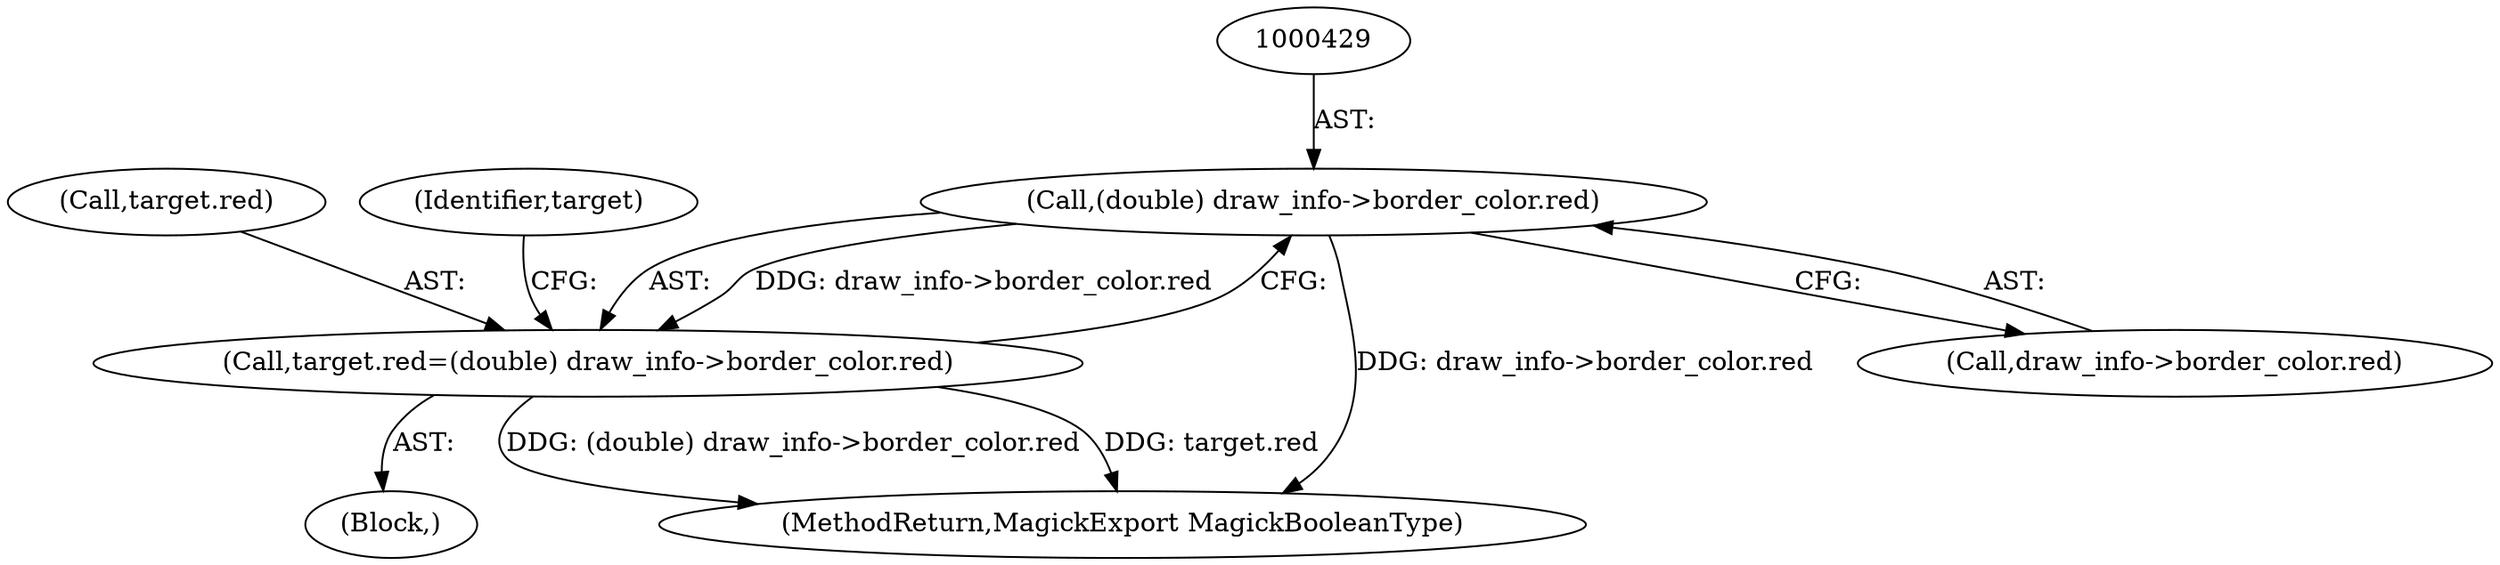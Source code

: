 digraph "0_ImageMagick_726812fa2fa7ce16bcf58f6e115f65427a1c0950_2@pointer" {
"1000428" [label="(Call,(double) draw_info->border_color.red)"];
"1000424" [label="(Call,target.red=(double) draw_info->border_color.red)"];
"1000425" [label="(Call,target.red)"];
"1000423" [label="(Block,)"];
"1001629" [label="(MethodReturn,MagickExport MagickBooleanType)"];
"1000437" [label="(Identifier,target)"];
"1000430" [label="(Call,draw_info->border_color.red)"];
"1000428" [label="(Call,(double) draw_info->border_color.red)"];
"1000424" [label="(Call,target.red=(double) draw_info->border_color.red)"];
"1000428" -> "1000424"  [label="AST: "];
"1000428" -> "1000430"  [label="CFG: "];
"1000429" -> "1000428"  [label="AST: "];
"1000430" -> "1000428"  [label="AST: "];
"1000424" -> "1000428"  [label="CFG: "];
"1000428" -> "1001629"  [label="DDG: draw_info->border_color.red"];
"1000428" -> "1000424"  [label="DDG: draw_info->border_color.red"];
"1000424" -> "1000423"  [label="AST: "];
"1000425" -> "1000424"  [label="AST: "];
"1000437" -> "1000424"  [label="CFG: "];
"1000424" -> "1001629"  [label="DDG: (double) draw_info->border_color.red"];
"1000424" -> "1001629"  [label="DDG: target.red"];
}
